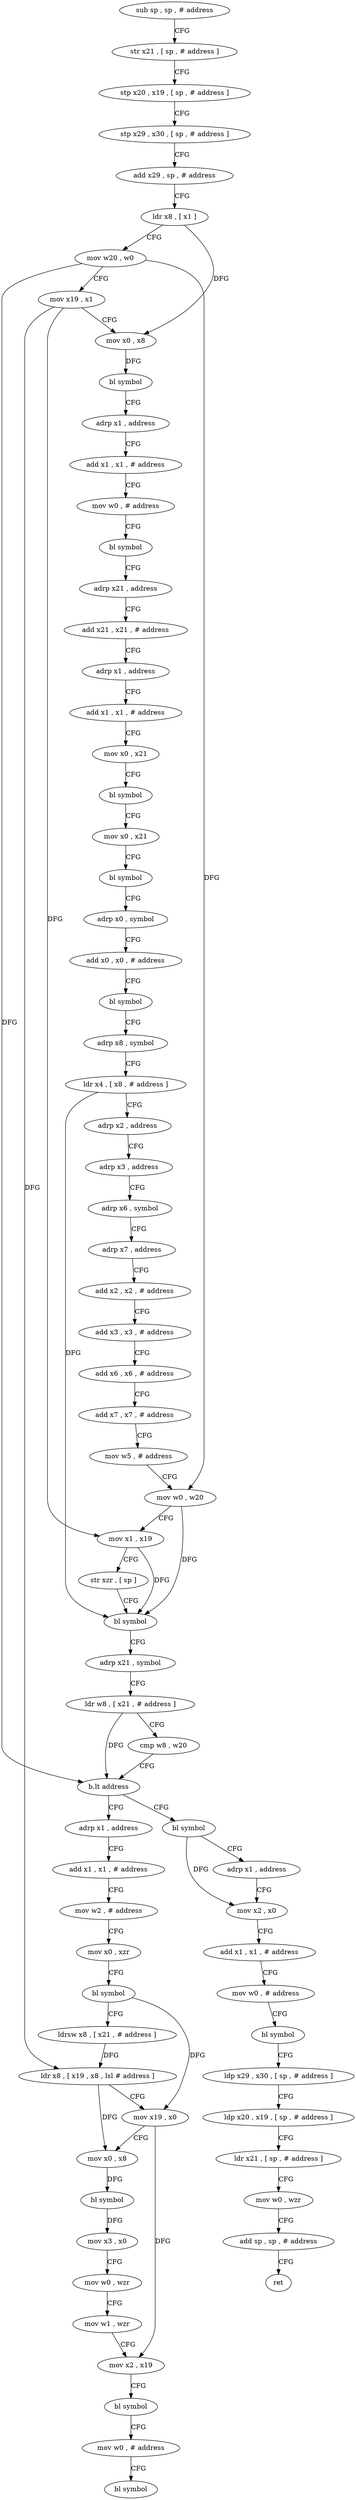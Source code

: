 digraph "func" {
"4199920" [label = "sub sp , sp , # address" ]
"4199924" [label = "str x21 , [ sp , # address ]" ]
"4199928" [label = "stp x20 , x19 , [ sp , # address ]" ]
"4199932" [label = "stp x29 , x30 , [ sp , # address ]" ]
"4199936" [label = "add x29 , sp , # address" ]
"4199940" [label = "ldr x8 , [ x1 ]" ]
"4199944" [label = "mov w20 , w0" ]
"4199948" [label = "mov x19 , x1" ]
"4199952" [label = "mov x0 , x8" ]
"4199956" [label = "bl symbol" ]
"4199960" [label = "adrp x1 , address" ]
"4199964" [label = "add x1 , x1 , # address" ]
"4199968" [label = "mov w0 , # address" ]
"4199972" [label = "bl symbol" ]
"4199976" [label = "adrp x21 , address" ]
"4199980" [label = "add x21 , x21 , # address" ]
"4199984" [label = "adrp x1 , address" ]
"4199988" [label = "add x1 , x1 , # address" ]
"4199992" [label = "mov x0 , x21" ]
"4199996" [label = "bl symbol" ]
"4200000" [label = "mov x0 , x21" ]
"4200004" [label = "bl symbol" ]
"4200008" [label = "adrp x0 , symbol" ]
"4200012" [label = "add x0 , x0 , # address" ]
"4200016" [label = "bl symbol" ]
"4200020" [label = "adrp x8 , symbol" ]
"4200024" [label = "ldr x4 , [ x8 , # address ]" ]
"4200028" [label = "adrp x2 , address" ]
"4200032" [label = "adrp x3 , address" ]
"4200036" [label = "adrp x6 , symbol" ]
"4200040" [label = "adrp x7 , address" ]
"4200044" [label = "add x2 , x2 , # address" ]
"4200048" [label = "add x3 , x3 , # address" ]
"4200052" [label = "add x6 , x6 , # address" ]
"4200056" [label = "add x7 , x7 , # address" ]
"4200060" [label = "mov w5 , # address" ]
"4200064" [label = "mov w0 , w20" ]
"4200068" [label = "mov x1 , x19" ]
"4200072" [label = "str xzr , [ sp ]" ]
"4200076" [label = "bl symbol" ]
"4200080" [label = "adrp x21 , symbol" ]
"4200084" [label = "ldr w8 , [ x21 , # address ]" ]
"4200088" [label = "cmp w8 , w20" ]
"4200092" [label = "b.lt address" ]
"4200144" [label = "adrp x1 , address" ]
"4200096" [label = "bl symbol" ]
"4200148" [label = "add x1 , x1 , # address" ]
"4200152" [label = "mov w2 , # address" ]
"4200156" [label = "mov x0 , xzr" ]
"4200160" [label = "bl symbol" ]
"4200164" [label = "ldrsw x8 , [ x21 , # address ]" ]
"4200168" [label = "ldr x8 , [ x19 , x8 , lsl # address ]" ]
"4200172" [label = "mov x19 , x0" ]
"4200176" [label = "mov x0 , x8" ]
"4200180" [label = "bl symbol" ]
"4200184" [label = "mov x3 , x0" ]
"4200188" [label = "mov w0 , wzr" ]
"4200192" [label = "mov w1 , wzr" ]
"4200196" [label = "mov x2 , x19" ]
"4200200" [label = "bl symbol" ]
"4200204" [label = "mov w0 , # address" ]
"4200208" [label = "bl symbol" ]
"4200100" [label = "adrp x1 , address" ]
"4200104" [label = "mov x2 , x0" ]
"4200108" [label = "add x1 , x1 , # address" ]
"4200112" [label = "mov w0 , # address" ]
"4200116" [label = "bl symbol" ]
"4200120" [label = "ldp x29 , x30 , [ sp , # address ]" ]
"4200124" [label = "ldp x20 , x19 , [ sp , # address ]" ]
"4200128" [label = "ldr x21 , [ sp , # address ]" ]
"4200132" [label = "mov w0 , wzr" ]
"4200136" [label = "add sp , sp , # address" ]
"4200140" [label = "ret" ]
"4199920" -> "4199924" [ label = "CFG" ]
"4199924" -> "4199928" [ label = "CFG" ]
"4199928" -> "4199932" [ label = "CFG" ]
"4199932" -> "4199936" [ label = "CFG" ]
"4199936" -> "4199940" [ label = "CFG" ]
"4199940" -> "4199944" [ label = "CFG" ]
"4199940" -> "4199952" [ label = "DFG" ]
"4199944" -> "4199948" [ label = "CFG" ]
"4199944" -> "4200064" [ label = "DFG" ]
"4199944" -> "4200092" [ label = "DFG" ]
"4199948" -> "4199952" [ label = "CFG" ]
"4199948" -> "4200068" [ label = "DFG" ]
"4199948" -> "4200168" [ label = "DFG" ]
"4199952" -> "4199956" [ label = "DFG" ]
"4199956" -> "4199960" [ label = "CFG" ]
"4199960" -> "4199964" [ label = "CFG" ]
"4199964" -> "4199968" [ label = "CFG" ]
"4199968" -> "4199972" [ label = "CFG" ]
"4199972" -> "4199976" [ label = "CFG" ]
"4199976" -> "4199980" [ label = "CFG" ]
"4199980" -> "4199984" [ label = "CFG" ]
"4199984" -> "4199988" [ label = "CFG" ]
"4199988" -> "4199992" [ label = "CFG" ]
"4199992" -> "4199996" [ label = "CFG" ]
"4199996" -> "4200000" [ label = "CFG" ]
"4200000" -> "4200004" [ label = "CFG" ]
"4200004" -> "4200008" [ label = "CFG" ]
"4200008" -> "4200012" [ label = "CFG" ]
"4200012" -> "4200016" [ label = "CFG" ]
"4200016" -> "4200020" [ label = "CFG" ]
"4200020" -> "4200024" [ label = "CFG" ]
"4200024" -> "4200028" [ label = "CFG" ]
"4200024" -> "4200076" [ label = "DFG" ]
"4200028" -> "4200032" [ label = "CFG" ]
"4200032" -> "4200036" [ label = "CFG" ]
"4200036" -> "4200040" [ label = "CFG" ]
"4200040" -> "4200044" [ label = "CFG" ]
"4200044" -> "4200048" [ label = "CFG" ]
"4200048" -> "4200052" [ label = "CFG" ]
"4200052" -> "4200056" [ label = "CFG" ]
"4200056" -> "4200060" [ label = "CFG" ]
"4200060" -> "4200064" [ label = "CFG" ]
"4200064" -> "4200068" [ label = "CFG" ]
"4200064" -> "4200076" [ label = "DFG" ]
"4200068" -> "4200072" [ label = "CFG" ]
"4200068" -> "4200076" [ label = "DFG" ]
"4200072" -> "4200076" [ label = "CFG" ]
"4200076" -> "4200080" [ label = "CFG" ]
"4200080" -> "4200084" [ label = "CFG" ]
"4200084" -> "4200088" [ label = "CFG" ]
"4200084" -> "4200092" [ label = "DFG" ]
"4200088" -> "4200092" [ label = "CFG" ]
"4200092" -> "4200144" [ label = "CFG" ]
"4200092" -> "4200096" [ label = "CFG" ]
"4200144" -> "4200148" [ label = "CFG" ]
"4200096" -> "4200100" [ label = "CFG" ]
"4200096" -> "4200104" [ label = "DFG" ]
"4200148" -> "4200152" [ label = "CFG" ]
"4200152" -> "4200156" [ label = "CFG" ]
"4200156" -> "4200160" [ label = "CFG" ]
"4200160" -> "4200164" [ label = "CFG" ]
"4200160" -> "4200172" [ label = "DFG" ]
"4200164" -> "4200168" [ label = "DFG" ]
"4200168" -> "4200172" [ label = "CFG" ]
"4200168" -> "4200176" [ label = "DFG" ]
"4200172" -> "4200176" [ label = "CFG" ]
"4200172" -> "4200196" [ label = "DFG" ]
"4200176" -> "4200180" [ label = "DFG" ]
"4200180" -> "4200184" [ label = "DFG" ]
"4200184" -> "4200188" [ label = "CFG" ]
"4200188" -> "4200192" [ label = "CFG" ]
"4200192" -> "4200196" [ label = "CFG" ]
"4200196" -> "4200200" [ label = "CFG" ]
"4200200" -> "4200204" [ label = "CFG" ]
"4200204" -> "4200208" [ label = "CFG" ]
"4200100" -> "4200104" [ label = "CFG" ]
"4200104" -> "4200108" [ label = "CFG" ]
"4200108" -> "4200112" [ label = "CFG" ]
"4200112" -> "4200116" [ label = "CFG" ]
"4200116" -> "4200120" [ label = "CFG" ]
"4200120" -> "4200124" [ label = "CFG" ]
"4200124" -> "4200128" [ label = "CFG" ]
"4200128" -> "4200132" [ label = "CFG" ]
"4200132" -> "4200136" [ label = "CFG" ]
"4200136" -> "4200140" [ label = "CFG" ]
}
